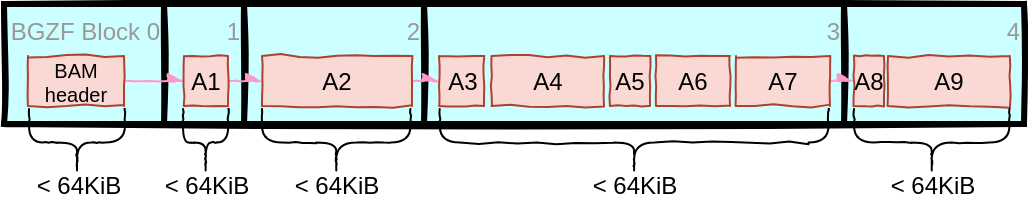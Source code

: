 <mxfile>
    <diagram id="nmYvi8qGq6PqC2IRUNrf" name="Page-1">
        <mxGraphModel dx="327" dy="207" grid="1" gridSize="30" guides="1" tooltips="1" connect="1" arrows="1" fold="1" page="1" pageScale="1" pageWidth="413" pageHeight="291" background="#ffffff" math="0" shadow="0">
            <root>
                <mxCell id="0"/>
                <mxCell id="1" parent="0"/>
                <mxCell id="39" value="" style="shape=table;html=1;whiteSpace=wrap;startSize=0;container=1;collapsible=0;childLayout=tableLayout;strokeColor=#000000;sketch=1;rounded=1;strokeWidth=3;swimlaneFillColor=none;fillStyle=solid;fillColor=#CCFFFF;sketchStyle=rough;" vertex="1" parent="1">
                    <mxGeometry x="30" y="60" width="510" height="60" as="geometry"/>
                </mxCell>
                <mxCell id="40" value="" style="shape=partialRectangle;html=1;whiteSpace=wrap;collapsible=0;dropTarget=0;pointerEvents=0;fillColor=none;top=0;left=0;bottom=0;right=0;points=[[0,0.5],[1,0.5]];portConstraint=eastwest;strokeWidth=3;" vertex="1" parent="39">
                    <mxGeometry width="510" height="60" as="geometry"/>
                </mxCell>
                <mxCell id="41" value="BGZF Block 0" style="shape=partialRectangle;html=1;whiteSpace=wrap;connectable=0;top=0;left=0;bottom=0;right=0;overflow=hidden;labelPosition=center;verticalLabelPosition=middle;align=right;verticalAlign=top;textDirection=ltr;fontColor=#999999;strokeWidth=3;sketch=1;sketchStyle=rough;hachureGap=-10;hachureAngle=-85;fillStyle=hachure;fillColor=none;" vertex="1" parent="40">
                    <mxGeometry width="80" height="60" as="geometry"/>
                </mxCell>
                <mxCell id="42" value="1" style="shape=partialRectangle;html=1;whiteSpace=wrap;connectable=0;fillColor=none;top=0;left=0;bottom=0;right=0;overflow=hidden;labelPosition=center;verticalLabelPosition=middle;align=right;verticalAlign=top;textDirection=ltr;fontColor=#999999;strokeWidth=3;" vertex="1" parent="40">
                    <mxGeometry x="80" width="40" height="60" as="geometry"/>
                </mxCell>
                <mxCell id="43" value="2" style="shape=partialRectangle;html=1;whiteSpace=wrap;connectable=0;fillColor=none;top=0;left=0;bottom=0;right=0;overflow=hidden;labelPosition=center;verticalLabelPosition=middle;align=right;verticalAlign=top;textDirection=ltr;fontColor=#999999;strokeWidth=3;" vertex="1" parent="40">
                    <mxGeometry x="120" width="90" height="60" as="geometry"/>
                </mxCell>
                <mxCell id="52" value="3" style="shape=partialRectangle;html=1;whiteSpace=wrap;connectable=0;fillColor=none;top=0;left=0;bottom=0;right=0;overflow=hidden;labelPosition=center;verticalLabelPosition=middle;align=right;verticalAlign=top;textDirection=ltr;fontColor=#999999;strokeWidth=3;shadow=0;sketch=0;" vertex="1" parent="40">
                    <mxGeometry x="210" width="210" height="60" as="geometry"/>
                </mxCell>
                <mxCell id="53" value="4" style="shape=partialRectangle;html=1;whiteSpace=wrap;connectable=0;fillColor=none;top=0;left=0;bottom=0;right=0;overflow=hidden;labelPosition=center;verticalLabelPosition=middle;align=right;verticalAlign=top;textDirection=ltr;fontColor=#999999;strokeWidth=3;" vertex="1" parent="40">
                    <mxGeometry x="420" width="90" height="60" as="geometry"/>
                </mxCell>
                <mxCell id="64" style="orthogonalLoop=1;jettySize=auto;html=1;exitX=1;exitY=0.5;exitDx=0;exitDy=0;entryX=0;entryY=0.5;entryDx=0;entryDy=0;fontColor=#999999;rounded=0;strokeColor=#FF99CC;endArrow=async;endFill=1;sketch=1;sketchStyle=comic;align=center;" edge="1" parent="1" source="61" target="62">
                    <mxGeometry relative="1" as="geometry"/>
                </mxCell>
                <mxCell id="61" value="&lt;font style=&quot;font-size: 10px;&quot;&gt;BAM&lt;br style=&quot;font-size: 10px;&quot;&gt;header&lt;/font&gt;" style="rounded=0;whiteSpace=wrap;html=1;shadow=0;labelBackgroundColor=none;sketch=1;hachureGap=-10;hachureAngle=-85;sketchStyle=comic;strokeColor=#ae4132;strokeWidth=1;align=center;fillColor=#fad9d5;fontColor=#000000;verticalAlign=middle;horizontal=1;textDirection=ltr;fontSize=10;" vertex="1" parent="1">
                    <mxGeometry x="42" y="86" width="48" height="25" as="geometry"/>
                </mxCell>
                <mxCell id="66" style="edgeStyle=none;rounded=0;orthogonalLoop=1;jettySize=auto;html=1;exitX=1;exitY=0.5;exitDx=0;exitDy=0;endArrow=async;endFill=1;strokeColor=#FF99CC;fontColor=#999999;sketch=1;sketchStyle=comic;align=center;" edge="1" parent="1" source="62" target="65">
                    <mxGeometry relative="1" as="geometry"/>
                </mxCell>
                <mxCell id="62" value="A1" style="rounded=0;whiteSpace=wrap;html=1;shadow=0;labelBackgroundColor=none;sketch=1;hachureGap=-10;hachureAngle=-85;sketchStyle=comic;strokeColor=#ae4132;strokeWidth=1;align=center;fillColor=#fad9d5;fontColor=#000000;" vertex="1" parent="1">
                    <mxGeometry x="120" y="86" width="22" height="25" as="geometry"/>
                </mxCell>
                <mxCell id="68" style="edgeStyle=none;rounded=0;sketch=1;orthogonalLoop=1;jettySize=auto;html=1;exitX=1;exitY=0.5;exitDx=0;exitDy=0;entryX=0;entryY=0.5;entryDx=0;entryDy=0;endArrow=async;endFill=1;strokeColor=#FF99CC;fontColor=#999999;sketchStyle=comic;align=center;" edge="1" parent="1" source="65" target="67">
                    <mxGeometry relative="1" as="geometry"/>
                </mxCell>
                <mxCell id="65" value="A2" style="rounded=0;whiteSpace=wrap;html=1;shadow=0;labelBackgroundColor=none;sketch=1;hachureGap=-10;hachureAngle=-85;sketchStyle=comic;strokeColor=#ae4132;strokeWidth=1;align=center;fillColor=#fad9d5;fontColor=#000000;" vertex="1" parent="1">
                    <mxGeometry x="159" y="86" width="75" height="25" as="geometry"/>
                </mxCell>
                <mxCell id="67" value="A3" style="rounded=0;whiteSpace=wrap;html=1;shadow=0;labelBackgroundColor=none;sketch=1;hachureGap=-10;hachureAngle=-85;sketchStyle=comic;strokeColor=#ae4132;strokeWidth=1;align=center;fillColor=#fad9d5;fontColor=#000000;" vertex="1" parent="1">
                    <mxGeometry x="247.5" y="86" width="22.5" height="25" as="geometry"/>
                </mxCell>
                <mxCell id="69" value="A8" style="rounded=0;whiteSpace=wrap;html=1;shadow=0;labelBackgroundColor=none;sketch=1;hachureGap=-10;hachureAngle=-85;sketchStyle=comic;strokeColor=#ae4132;strokeWidth=1;align=center;fillColor=#fad9d5;fontColor=#000000;" vertex="1" parent="1">
                    <mxGeometry x="455" y="86" width="15" height="25" as="geometry"/>
                </mxCell>
                <mxCell id="71" value="A4" style="rounded=0;whiteSpace=wrap;html=1;shadow=0;labelBackgroundColor=none;sketch=1;hachureGap=-10;hachureAngle=-85;sketchStyle=comic;strokeColor=#ae4132;strokeWidth=1;align=center;fillColor=#fad9d5;fontColor=#000000;" vertex="1" parent="1">
                    <mxGeometry x="273.75" y="86" width="56.25" height="25" as="geometry"/>
                </mxCell>
                <mxCell id="73" value="A5" style="rounded=0;whiteSpace=wrap;html=1;shadow=0;labelBackgroundColor=none;sketch=1;hachureGap=-10;hachureAngle=-85;sketchStyle=comic;strokeColor=#ae4132;strokeWidth=1;align=center;fillColor=#fad9d5;fontColor=#000000;" vertex="1" parent="1">
                    <mxGeometry x="333" y="86" width="20" height="25" as="geometry"/>
                </mxCell>
                <mxCell id="74" value="A6" style="rounded=0;whiteSpace=wrap;html=1;shadow=0;labelBackgroundColor=none;sketch=1;hachureGap=-10;hachureAngle=-85;sketchStyle=comic;strokeColor=#ae4132;strokeWidth=1;align=center;fillColor=#fad9d5;fontColor=#000000;" vertex="1" parent="1">
                    <mxGeometry x="356" y="86" width="37" height="25" as="geometry"/>
                </mxCell>
                <mxCell id="75" value="A9" style="rounded=0;whiteSpace=wrap;html=1;shadow=0;labelBackgroundColor=none;sketch=1;hachureGap=-10;hachureAngle=-85;sketchStyle=comic;strokeColor=#ae4132;strokeWidth=1;align=center;fillColor=#fad9d5;fontColor=#000000;" vertex="1" parent="1">
                    <mxGeometry x="472" y="86" width="61" height="25" as="geometry"/>
                </mxCell>
                <mxCell id="79" style="edgeStyle=none;rounded=0;sketch=1;orthogonalLoop=1;jettySize=auto;html=1;exitX=1;exitY=0.5;exitDx=0;exitDy=0;entryX=0;entryY=0.5;entryDx=0;entryDy=0;endArrow=async;endFill=1;strokeColor=#FF99CC;fontColor=#000000;align=center;sketchStyle=comic;" edge="1" parent="1" source="76" target="69">
                    <mxGeometry relative="1" as="geometry"/>
                </mxCell>
                <mxCell id="76" value="A7" style="rounded=0;whiteSpace=wrap;html=1;shadow=0;labelBackgroundColor=none;sketch=1;hachureGap=-10;hachureAngle=-85;sketchStyle=comic;strokeColor=#ae4132;strokeWidth=1;align=center;fillColor=#fad9d5;fontColor=#000000;" vertex="1" parent="1">
                    <mxGeometry x="396" y="86" width="47" height="25" as="geometry"/>
                </mxCell>
                <mxCell id="80" value="&amp;lt; 64KiB" style="shape=curlyBracket;rounded=1;shadow=0;labelBackgroundColor=none;sketch=1;hachureGap=-10;hachureAngle=-85;sketchStyle=comic;strokeColor=#000000;strokeWidth=1;fillColor=none;gradientColor=none;fontColor=#000000;align=center;rotation=90;flipH=1;size=0.5;horizontal=0;verticalAlign=bottom;labelPosition=center;verticalLabelPosition=middle;fontSize=12;fontStyle=0;spacing=2;spacingTop=0;spacingBottom=-14;html=1;" vertex="1" parent="1">
                    <mxGeometry x="49.75" y="105.25" width="33.5" height="48" as="geometry"/>
                </mxCell>
                <mxCell id="81" value="&amp;lt; 64KiB" style="shape=curlyBracket;html=1;rounded=1;shadow=0;labelBackgroundColor=none;sketch=1;hachureGap=-10;hachureAngle=-85;sketchStyle=comic;strokeColor=#000000;strokeWidth=1;fillColor=none;gradientColor=none;fontColor=#000000;align=center;rotation=90;flipH=1;size=0.5;horizontal=0;verticalAlign=bottom;labelPosition=center;verticalLabelPosition=middle;fontSize=12;fontStyle=0;spacing=2;spacingTop=0;spacingBottom=-14;" vertex="1" parent="1">
                    <mxGeometry x="114.07" y="117.94" width="33.5" height="22.63" as="geometry"/>
                </mxCell>
                <mxCell id="82" value="&amp;lt; 64KiB" style="shape=curlyBracket;html=1;rounded=1;shadow=0;labelBackgroundColor=none;sketch=1;hachureGap=-10;hachureAngle=-85;sketchStyle=comic;strokeColor=#000000;strokeWidth=1;fillColor=none;gradientColor=none;fontColor=#000000;align=center;rotation=90;flipH=1;size=0.5;horizontal=0;verticalAlign=bottom;labelPosition=center;verticalLabelPosition=middle;fontSize=12;fontStyle=0;spacing=2;spacingTop=0;spacingBottom=-14;" vertex="1" parent="1">
                    <mxGeometry x="179.39" y="92.12" width="33.5" height="74.27" as="geometry"/>
                </mxCell>
                <mxCell id="83" value="&amp;lt; 64KiB" style="shape=curlyBracket;html=1;rounded=1;shadow=0;labelBackgroundColor=none;sketch=1;hachureGap=-10;hachureAngle=-85;sketchStyle=comic;strokeColor=#000000;strokeWidth=1;fillColor=none;gradientColor=none;fontColor=#000000;align=center;rotation=90;flipH=1;size=0.5;horizontal=0;verticalAlign=bottom;labelPosition=center;verticalLabelPosition=middle;fontSize=12;fontStyle=0;spacing=2;spacingTop=0;spacingBottom=-14;" vertex="1" parent="1">
                    <mxGeometry x="328.31" y="32.06" width="33.5" height="194.39" as="geometry"/>
                </mxCell>
                <mxCell id="84" value="&amp;lt; 64KiB" style="shape=curlyBracket;html=1;rounded=1;shadow=0;labelBackgroundColor=none;sketch=1;hachureGap=-10;hachureAngle=-85;sketchStyle=comic;strokeColor=#000000;strokeWidth=1;fillColor=none;gradientColor=none;fontColor=#000000;align=center;rotation=90;flipH=1;size=0.5;horizontal=0;verticalAlign=bottom;labelPosition=center;verticalLabelPosition=middle;fontSize=12;fontStyle=0;spacing=2;spacingTop=0;spacingBottom=-14;" vertex="1" parent="1">
                    <mxGeometry x="477.12" y="90.39" width="33.5" height="77.72" as="geometry"/>
                </mxCell>
            </root>
        </mxGraphModel>
    </diagram>
</mxfile>
